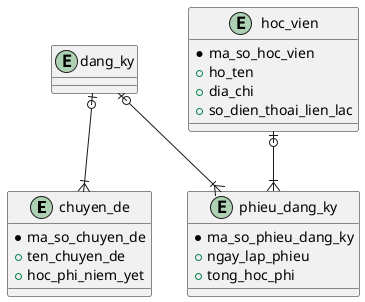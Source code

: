 @startuml

entity "chuyen_de" as chuyen_de {
	* ma_so_chuyen_de
	+ ten_chuyen_de
	+ hoc_phi_niem_yet
}

entity "hoc_vien" as hoc_vien {
	* ma_so_hoc_vien
	+ ho_ten
	+ dia_chi
	+ so_dien_thoai_lien_lac
}

entity "phieu_dang_ky" as phieu_dang_ky {
	* ma_so_phieu_dang_ky
	+ ngay_lap_phieu
	+ tong_hoc_phi
}

entity "dang_ky" as dang_ky {
}

hoc_vien |o--|{ phieu_dang_ky

dang_ky |o--|{ phieu_dang_ky

dang_ky |o--|{ chuyen_de

@enduml